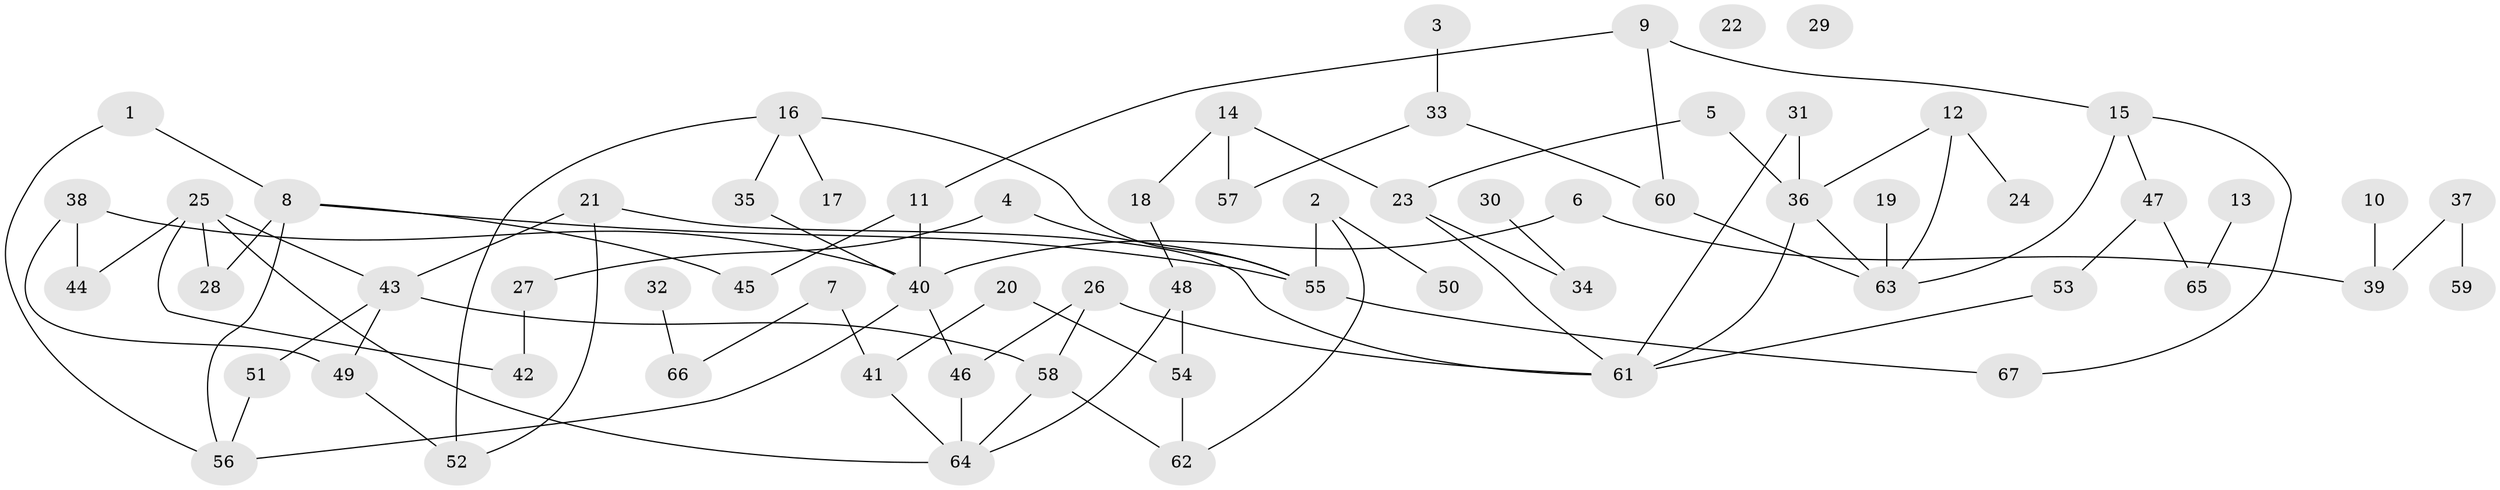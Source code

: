 // coarse degree distribution, {2: 0.21951219512195122, 1: 0.1951219512195122, 5: 0.14634146341463414, 3: 0.21951219512195122, 6: 0.07317073170731707, 7: 0.024390243902439025, 0: 0.04878048780487805, 8: 0.024390243902439025, 4: 0.04878048780487805}
// Generated by graph-tools (version 1.1) at 2025/41/03/06/25 10:41:24]
// undirected, 67 vertices, 89 edges
graph export_dot {
graph [start="1"]
  node [color=gray90,style=filled];
  1;
  2;
  3;
  4;
  5;
  6;
  7;
  8;
  9;
  10;
  11;
  12;
  13;
  14;
  15;
  16;
  17;
  18;
  19;
  20;
  21;
  22;
  23;
  24;
  25;
  26;
  27;
  28;
  29;
  30;
  31;
  32;
  33;
  34;
  35;
  36;
  37;
  38;
  39;
  40;
  41;
  42;
  43;
  44;
  45;
  46;
  47;
  48;
  49;
  50;
  51;
  52;
  53;
  54;
  55;
  56;
  57;
  58;
  59;
  60;
  61;
  62;
  63;
  64;
  65;
  66;
  67;
  1 -- 8;
  1 -- 56;
  2 -- 50;
  2 -- 55;
  2 -- 62;
  3 -- 33;
  4 -- 27;
  4 -- 55;
  5 -- 23;
  5 -- 36;
  6 -- 39;
  6 -- 40;
  7 -- 41;
  7 -- 66;
  8 -- 28;
  8 -- 45;
  8 -- 55;
  8 -- 56;
  9 -- 11;
  9 -- 15;
  9 -- 60;
  10 -- 39;
  11 -- 40;
  11 -- 45;
  12 -- 24;
  12 -- 36;
  12 -- 63;
  13 -- 65;
  14 -- 18;
  14 -- 23;
  14 -- 57;
  15 -- 47;
  15 -- 63;
  15 -- 67;
  16 -- 17;
  16 -- 35;
  16 -- 52;
  16 -- 55;
  18 -- 48;
  19 -- 63;
  20 -- 41;
  20 -- 54;
  21 -- 43;
  21 -- 52;
  21 -- 61;
  23 -- 34;
  23 -- 61;
  25 -- 28;
  25 -- 42;
  25 -- 43;
  25 -- 44;
  25 -- 64;
  26 -- 46;
  26 -- 58;
  26 -- 61;
  27 -- 42;
  30 -- 34;
  31 -- 36;
  31 -- 61;
  32 -- 66;
  33 -- 57;
  33 -- 60;
  35 -- 40;
  36 -- 61;
  36 -- 63;
  37 -- 39;
  37 -- 59;
  38 -- 40;
  38 -- 44;
  38 -- 49;
  40 -- 46;
  40 -- 56;
  41 -- 64;
  43 -- 49;
  43 -- 51;
  43 -- 58;
  46 -- 64;
  47 -- 53;
  47 -- 65;
  48 -- 54;
  48 -- 64;
  49 -- 52;
  51 -- 56;
  53 -- 61;
  54 -- 62;
  55 -- 67;
  58 -- 62;
  58 -- 64;
  60 -- 63;
}

